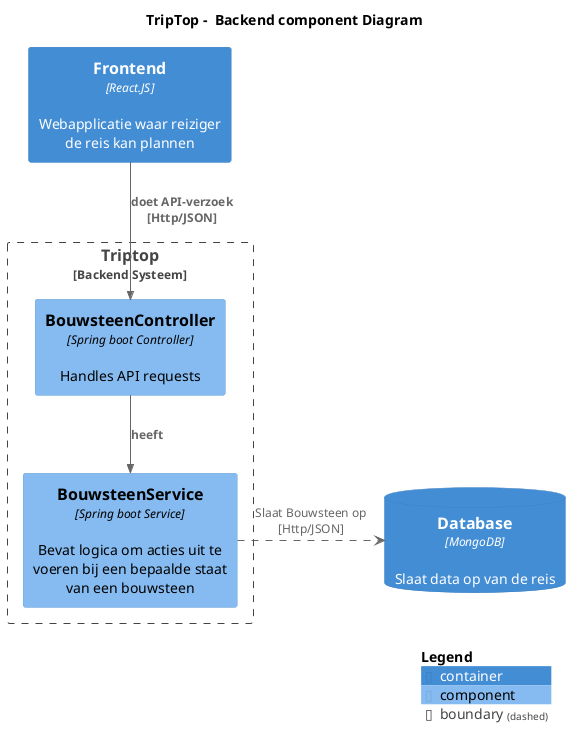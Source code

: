 @startuml
!include <C4/C4_Component>

!define DottedRel_U(from,to,label) from -[dashed]up-> to : label
!define DottedRel_D(from,to,label) from -[dashed]down-> to : label
!define DottedRel_L(from,to,label) from -[dashed]left-> to : label
!define DottedRel_R(from,to,label) from -[dashed]right-> to : label

title TripTop -  Backend component Diagram
Boundary(system, "Triptop", "Backend Systeem"){
    Component(controller, "BouwsteenController","Spring boot Controller", "Handles API requests")
    Component(service, "BouwsteenService", "Spring boot Service", "Bevat logica om acties uit te voeren bij een bepaalde staat van een bouwsteen")
}
Container(frontend, "Frontend", "React.JS", "Webapplicatie waar reiziger de reis kan plannen")
ContainerDb(db, "Database", "MongoDB" ,Slaat data op van de reis)

DottedRel_R(service, db, "Slaat Bouwsteen op [Http/JSON]")
Rel(frontend, controller, "doet API-verzoek [Http/JSON]")
Rel(controller, service, "heeft")
SHOW_LEGEND()
@enduml